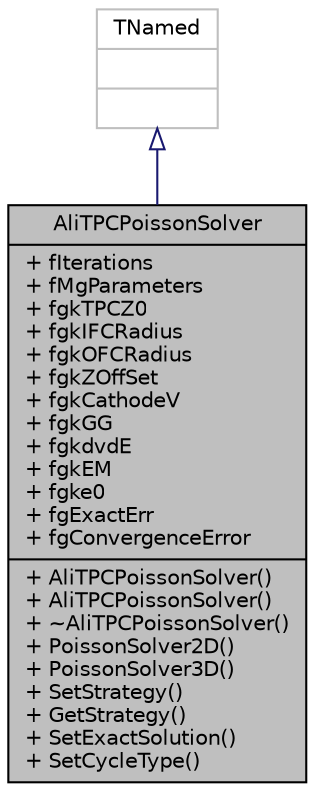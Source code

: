 digraph "AliTPCPoissonSolver"
{
 // INTERACTIVE_SVG=YES
  bgcolor="transparent";
  edge [fontname="Helvetica",fontsize="10",labelfontname="Helvetica",labelfontsize="10"];
  node [fontname="Helvetica",fontsize="10",shape=record];
  Node0 [label="{AliTPCPoissonSolver\n|+ fIterations\l+ fMgParameters\l+ fgkTPCZ0\l+ fgkIFCRadius\l+ fgkOFCRadius\l+ fgkZOffSet\l+ fgkCathodeV\l+ fgkGG\l+ fgkdvdE\l+ fgkEM\l+ fgke0\l+ fgExactErr\l+ fgConvergenceError\l|+ AliTPCPoissonSolver()\l+ AliTPCPoissonSolver()\l+ ~AliTPCPoissonSolver()\l+ PoissonSolver2D()\l+ PoissonSolver3D()\l+ SetStrategy()\l+ GetStrategy()\l+ SetExactSolution()\l+ SetCycleType()\l}",height=0.2,width=0.4,color="black", fillcolor="grey75", style="filled", fontcolor="black"];
  Node1 -> Node0 [dir="back",color="midnightblue",fontsize="10",style="solid",arrowtail="onormal",fontname="Helvetica"];
  Node1 [label="{TNamed\n||}",height=0.2,width=0.4,color="grey75"];
}
